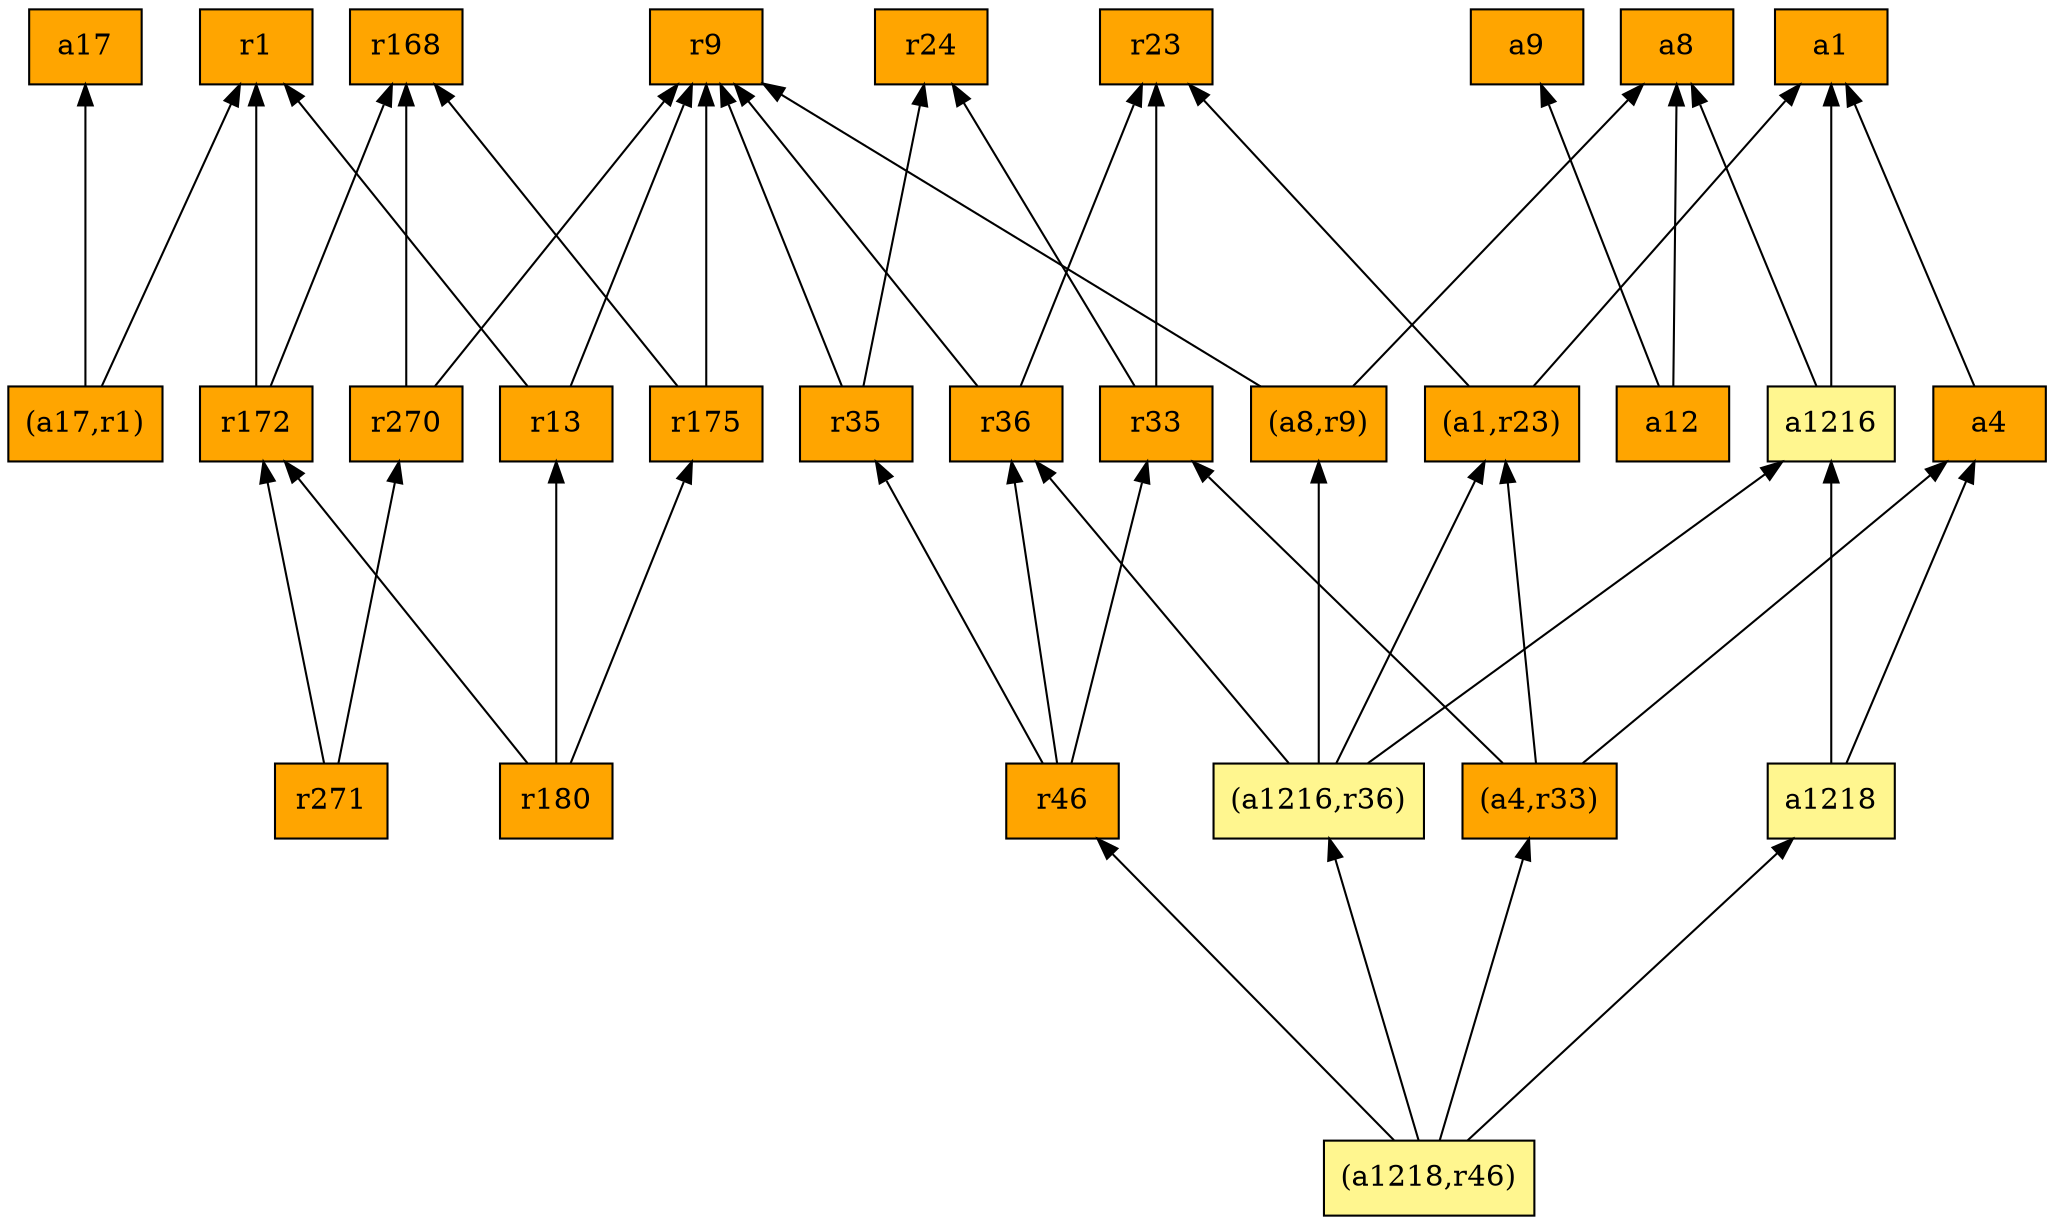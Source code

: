 digraph G {
rankdir=BT;ranksep="2.0";
"a1218" [shape=record,fillcolor=khaki1,style=filled,label="{a1218}"];
"r271" [shape=record,fillcolor=orange,style=filled,label="{r271}"];
"a8" [shape=record,fillcolor=orange,style=filled,label="{a8}"];
"(a4,r33)" [shape=record,fillcolor=orange,style=filled,label="{(a4,r33)}"];
"(a8,r9)" [shape=record,fillcolor=orange,style=filled,label="{(a8,r9)}"];
"r175" [shape=record,fillcolor=orange,style=filled,label="{r175}"];
"(a1216,r36)" [shape=record,fillcolor=khaki1,style=filled,label="{(a1216,r36)}"];
"a17" [shape=record,fillcolor=orange,style=filled,label="{a17}"];
"r13" [shape=record,fillcolor=orange,style=filled,label="{r13}"];
"a1216" [shape=record,fillcolor=khaki1,style=filled,label="{a1216}"];
"r9" [shape=record,fillcolor=orange,style=filled,label="{r9}"];
"(a17,r1)" [shape=record,fillcolor=orange,style=filled,label="{(a17,r1)}"];
"r270" [shape=record,fillcolor=orange,style=filled,label="{r270}"];
"a1" [shape=record,fillcolor=orange,style=filled,label="{a1}"];
"(a1,r23)" [shape=record,fillcolor=orange,style=filled,label="{(a1,r23)}"];
"r180" [shape=record,fillcolor=orange,style=filled,label="{r180}"];
"r172" [shape=record,fillcolor=orange,style=filled,label="{r172}"];
"r35" [shape=record,fillcolor=orange,style=filled,label="{r35}"];
"r24" [shape=record,fillcolor=orange,style=filled,label="{r24}"];
"a4" [shape=record,fillcolor=orange,style=filled,label="{a4}"];
"a9" [shape=record,fillcolor=orange,style=filled,label="{a9}"];
"(a1218,r46)" [shape=record,fillcolor=khaki1,style=filled,label="{(a1218,r46)}"];
"r33" [shape=record,fillcolor=orange,style=filled,label="{r33}"];
"r36" [shape=record,fillcolor=orange,style=filled,label="{r36}"];
"r23" [shape=record,fillcolor=orange,style=filled,label="{r23}"];
"r46" [shape=record,fillcolor=orange,style=filled,label="{r46}"];
"r1" [shape=record,fillcolor=orange,style=filled,label="{r1}"];
"a12" [shape=record,fillcolor=orange,style=filled,label="{a12}"];
"r168" [shape=record,fillcolor=orange,style=filled,label="{r168}"];
"a1218" -> "a1216"
"a1218" -> "a4"
"r271" -> "r270"
"r271" -> "r172"
"(a4,r33)" -> "a4"
"(a4,r33)" -> "(a1,r23)"
"(a4,r33)" -> "r33"
"(a8,r9)" -> "r9"
"(a8,r9)" -> "a8"
"r175" -> "r9"
"r175" -> "r168"
"(a1216,r36)" -> "(a8,r9)"
"(a1216,r36)" -> "(a1,r23)"
"(a1216,r36)" -> "a1216"
"(a1216,r36)" -> "r36"
"r13" -> "r9"
"r13" -> "r1"
"a1216" -> "a1"
"a1216" -> "a8"
"(a17,r1)" -> "r1"
"(a17,r1)" -> "a17"
"r270" -> "r9"
"r270" -> "r168"
"(a1,r23)" -> "a1"
"(a1,r23)" -> "r23"
"r180" -> "r172"
"r180" -> "r175"
"r180" -> "r13"
"r172" -> "r1"
"r172" -> "r168"
"r35" -> "r9"
"r35" -> "r24"
"a4" -> "a1"
"(a1218,r46)" -> "a1218"
"(a1218,r46)" -> "(a4,r33)"
"(a1218,r46)" -> "(a1216,r36)"
"(a1218,r46)" -> "r46"
"r33" -> "r24"
"r33" -> "r23"
"r36" -> "r9"
"r36" -> "r23"
"r46" -> "r35"
"r46" -> "r33"
"r46" -> "r36"
"a12" -> "a8"
"a12" -> "a9"
}